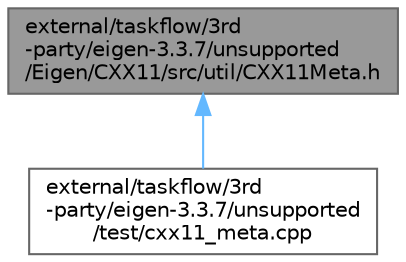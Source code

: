 digraph "external/taskflow/3rd-party/eigen-3.3.7/unsupported/Eigen/CXX11/src/util/CXX11Meta.h"
{
 // LATEX_PDF_SIZE
  bgcolor="transparent";
  edge [fontname=Helvetica,fontsize=10,labelfontname=Helvetica,labelfontsize=10];
  node [fontname=Helvetica,fontsize=10,shape=box,height=0.2,width=0.4];
  Node1 [id="Node000001",label="external/taskflow/3rd\l-party/eigen-3.3.7/unsupported\l/Eigen/CXX11/src/util/CXX11Meta.h",height=0.2,width=0.4,color="gray40", fillcolor="grey60", style="filled", fontcolor="black",tooltip=" "];
  Node1 -> Node2 [id="edge1_Node000001_Node000002",dir="back",color="steelblue1",style="solid",tooltip=" "];
  Node2 [id="Node000002",label="external/taskflow/3rd\l-party/eigen-3.3.7/unsupported\l/test/cxx11_meta.cpp",height=0.2,width=0.4,color="grey40", fillcolor="white", style="filled",URL="$cxx11__meta_8cpp.html",tooltip=" "];
}
